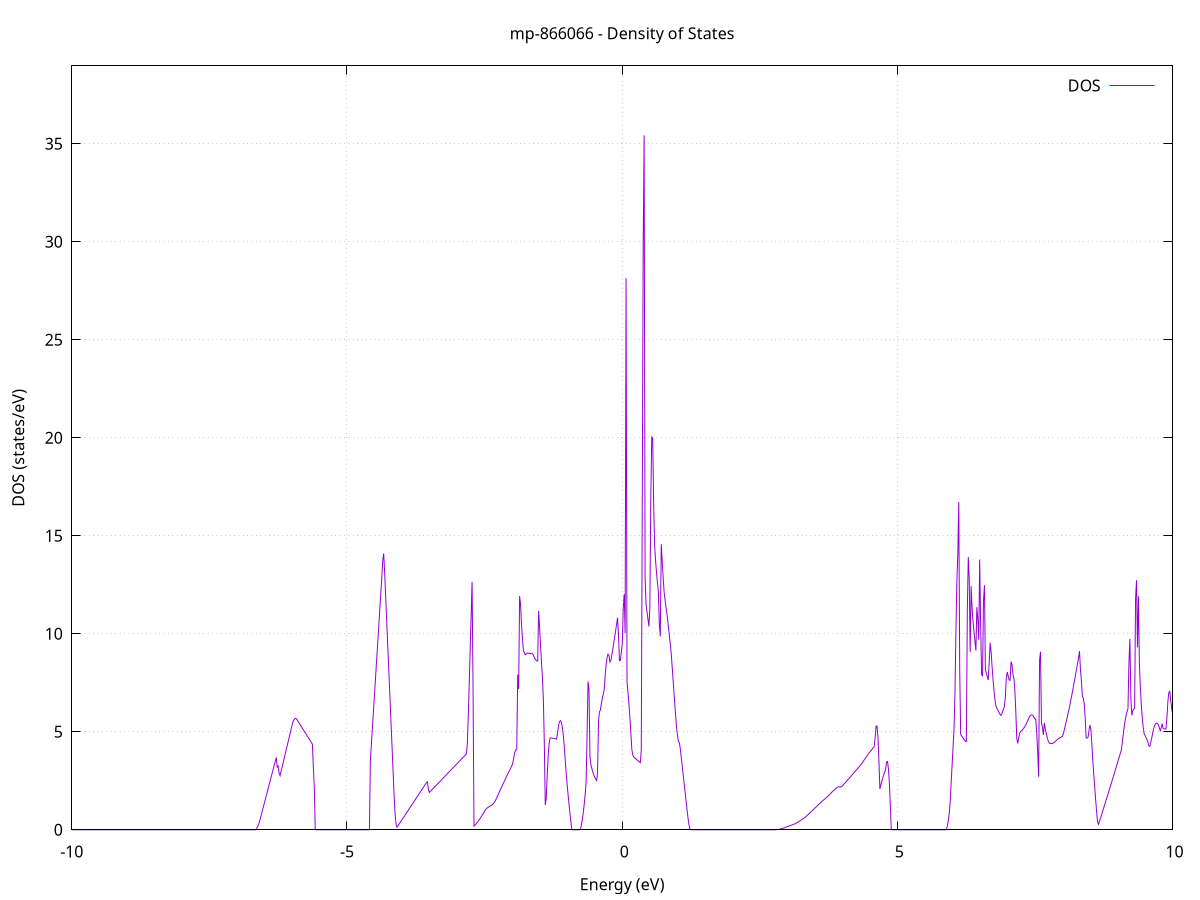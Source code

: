 set title 'mp-866066 - Density of States'
set xlabel 'Energy (eV)'
set ylabel 'DOS (states/eV)'
set grid
set xrange [-10:10]
set yrange [0:38.972]
set xzeroaxis lt -1
set terminal png size 800,600
set output 'mp-866066_dos_gnuplot.png'
plot '-' using 1:2 with lines title 'DOS'
-14.609800 0.000000
-14.592600 0.000000
-14.575300 0.000000
-14.558000 0.000000
-14.540800 0.000000
-14.523500 0.000000
-14.506200 0.000000
-14.488900 0.000000
-14.471700 0.000000
-14.454400 0.000000
-14.437100 0.000000
-14.419900 0.000000
-14.402600 0.000000
-14.385300 0.000000
-14.368000 0.000000
-14.350800 0.000000
-14.333500 0.000000
-14.316200 0.000000
-14.299000 0.000000
-14.281700 0.000000
-14.264400 0.000000
-14.247100 0.000000
-14.229900 0.000000
-14.212600 0.000000
-14.195300 0.000000
-14.178000 0.000000
-14.160800 0.000000
-14.143500 0.000000
-14.126200 0.000000
-14.109000 0.000000
-14.091700 0.000000
-14.074400 0.000000
-14.057100 0.000000
-14.039900 0.000000
-14.022600 0.000000
-14.005300 0.000000
-13.988100 0.000000
-13.970800 0.000000
-13.953500 0.000000
-13.936200 0.000000
-13.919000 0.000000
-13.901700 0.000000
-13.884400 0.000000
-13.867200 0.000000
-13.849900 0.000000
-13.832600 0.000000
-13.815300 0.000000
-13.798100 0.000000
-13.780800 0.000000
-13.763500 0.000000
-13.746200 0.000000
-13.729000 0.000000
-13.711700 0.000000
-13.694400 0.000000
-13.677200 0.000000
-13.659900 0.000000
-13.642600 0.000000
-13.625300 0.000000
-13.608100 0.000000
-13.590800 0.000000
-13.573500 0.000000
-13.556300 0.000000
-13.539000 0.000000
-13.521700 0.000000
-13.504400 0.000000
-13.487200 0.000000
-13.469900 0.000000
-13.452600 0.000000
-13.435300 0.000000
-13.418100 0.000000
-13.400800 0.000000
-13.383500 0.000000
-13.366300 0.000000
-13.349000 0.000000
-13.331700 0.000000
-13.314400 0.000000
-13.297200 0.000000
-13.279900 0.000000
-13.262600 0.000000
-13.245400 0.000000
-13.228100 0.000000
-13.210800 0.000000
-13.193500 0.000000
-13.176300 0.000000
-13.159000 0.000000
-13.141700 0.000000
-13.124500 0.000000
-13.107200 0.000000
-13.089900 0.000000
-13.072600 0.000000
-13.055400 0.000000
-13.038100 0.004600
-13.020800 0.077400
-13.003500 0.191000
-12.986300 0.364800
-12.969000 0.551000
-12.951700 0.737100
-12.934500 0.943000
-12.917200 1.216900
-12.899900 1.528700
-12.882600 1.904900
-12.865400 2.289700
-12.848100 2.674300
-12.830800 3.058600
-12.813600 3.442700
-12.796300 3.826600
-12.779000 4.091300
-12.761700 3.952500
-12.744500 4.000100
-12.727200 3.997700
-12.709900 4.113400
-12.692700 4.192300
-12.675400 4.136300
-12.658100 4.063500
-12.640800 3.724200
-12.623600 3.669800
-12.606300 3.763600
-12.589000 3.857400
-12.571700 3.951300
-12.554500 4.045200
-12.537200 4.139100
-12.519900 4.233100
-12.502700 4.327100
-12.485400 4.421100
-12.468100 4.515200
-12.450800 4.609300
-12.433600 4.703500
-12.416300 4.797700
-12.399000 4.892000
-12.381800 4.986200
-12.364500 5.080600
-12.347200 5.174900
-12.329900 5.269300
-12.312700 5.363700
-12.295400 10.736300
-12.278100 15.709300
-12.260800 11.721000
-12.243600 8.823400
-12.226300 5.765600
-12.209000 13.998700
-12.191800 15.633700
-12.174500 3.584900
-12.157200 0.302900
-12.139900 0.000000
-12.122700 0.000000
-12.105400 0.000000
-12.088100 0.000000
-12.070900 0.000000
-12.053600 0.000000
-12.036300 0.000000
-12.019000 0.000000
-12.001800 0.000000
-11.984500 0.000000
-11.967200 0.000000
-11.950000 0.000000
-11.932700 0.000000
-11.915400 0.000000
-11.898100 0.000000
-11.880900 0.000000
-11.863600 0.000000
-11.846300 0.000000
-11.829000 0.000000
-11.811800 0.000000
-11.794500 0.000000
-11.777200 0.000000
-11.760000 0.000000
-11.742700 0.000000
-11.725400 0.000000
-11.708100 0.000000
-11.690900 0.000000
-11.673600 0.096400
-11.656300 0.566200
-11.639100 1.276500
-11.621800 2.429800
-11.604500 3.586700
-11.587200 4.742900
-11.570000 5.898700
-11.552700 7.053900
-11.535400 8.208500
-11.518200 9.362600
-11.500900 10.516200
-11.483600 7.208400
-11.466300 7.745700
-11.449100 7.305600
-11.431800 3.975800
-11.414500 3.933200
-11.397200 3.890600
-11.380000 3.848000
-11.362700 3.805400
-11.345400 3.762800
-11.328200 3.720200
-11.310900 3.677600
-11.293600 3.635000
-11.276300 3.592300
-11.259100 3.549700
-11.241800 3.507100
-11.224500 3.464400
-11.207300 3.421800
-11.190000 3.379100
-11.172700 3.336500
-11.155400 3.293800
-11.138200 3.251200
-11.120900 3.208500
-11.103600 3.165900
-11.086300 3.123200
-11.069100 3.080500
-11.051800 3.037800
-11.034500 2.995100
-11.017300 2.952500
-11.000000 2.909800
-10.982700 2.867100
-10.965400 2.824400
-10.948200 2.806800
-10.930900 2.815700
-10.913600 2.745100
-10.896400 2.855400
-10.879100 22.797000
-10.861800 26.850600
-10.844500 12.606300
-10.827300 12.908900
-10.810000 13.211300
-10.792700 13.513700
-10.775500 13.816000
-10.758200 14.118200
-10.740900 14.420300
-10.723600 14.470000
-10.706400 14.085000
-10.689100 13.482600
-10.671800 12.380700
-10.654500 11.197100
-10.637300 10.013600
-10.620000 8.830300
-10.602700 7.683800
-10.585500 8.318400
-10.568200 8.221400
-10.550900 8.845100
-10.533600 7.604600
-10.516400 6.364500
-10.499100 5.124800
-10.481800 3.885400
-10.464600 2.646400
-10.447300 1.407800
-10.430000 0.198300
-10.412700 0.000000
-10.395500 0.000000
-10.378200 0.000000
-10.360900 0.000000
-10.343700 0.000000
-10.326400 0.000000
-10.309100 0.000000
-10.291800 0.000000
-10.274600 0.000000
-10.257300 0.000000
-10.240000 0.000000
-10.222700 0.000000
-10.205500 0.000000
-10.188200 0.000000
-10.170900 0.000000
-10.153700 0.000000
-10.136400 0.000000
-10.119100 0.000000
-10.101800 0.000000
-10.084600 0.000000
-10.067300 0.000000
-10.050000 0.000000
-10.032800 0.000000
-10.015500 0.000000
-9.998200 0.000000
-9.980900 0.000000
-9.963700 0.000000
-9.946400 0.000000
-9.929100 0.000000
-9.911900 0.000000
-9.894600 0.000000
-9.877300 0.000000
-9.860000 0.000000
-9.842800 0.000000
-9.825500 0.000000
-9.808200 0.000000
-9.790900 0.000000
-9.773700 0.000000
-9.756400 0.000000
-9.739100 0.000000
-9.721900 0.000000
-9.704600 0.000000
-9.687300 0.000000
-9.670000 0.000000
-9.652800 0.000000
-9.635500 0.000000
-9.618200 0.000000
-9.601000 0.000000
-9.583700 0.000000
-9.566400 0.000000
-9.549100 0.000000
-9.531900 0.000000
-9.514600 0.000000
-9.497300 0.000000
-9.480000 0.000000
-9.462800 0.000000
-9.445500 0.000000
-9.428200 0.000000
-9.411000 0.000000
-9.393700 0.000000
-9.376400 0.000000
-9.359100 0.000000
-9.341900 0.000000
-9.324600 0.000000
-9.307300 0.000000
-9.290100 0.000000
-9.272800 0.000000
-9.255500 0.000000
-9.238200 0.000000
-9.221000 0.000000
-9.203700 0.000000
-9.186400 0.000000
-9.169200 0.000000
-9.151900 0.000000
-9.134600 0.000000
-9.117300 0.000000
-9.100100 0.000000
-9.082800 0.000000
-9.065500 0.000000
-9.048200 0.000000
-9.031000 0.000000
-9.013700 0.000000
-8.996400 0.000000
-8.979200 0.000000
-8.961900 0.000000
-8.944600 0.000000
-8.927300 0.000000
-8.910100 0.000000
-8.892800 0.000000
-8.875500 0.000000
-8.858300 0.000000
-8.841000 0.000000
-8.823700 0.000000
-8.806400 0.000000
-8.789200 0.000000
-8.771900 0.000000
-8.754600 0.000000
-8.737400 0.000000
-8.720100 0.000000
-8.702800 0.000000
-8.685500 0.000000
-8.668300 0.000000
-8.651000 0.000000
-8.633700 0.000000
-8.616400 0.000000
-8.599200 0.000000
-8.581900 0.000000
-8.564600 0.000000
-8.547400 0.000000
-8.530100 0.000000
-8.512800 0.000000
-8.495500 0.000000
-8.478300 0.000000
-8.461000 0.000000
-8.443700 0.000000
-8.426500 0.000000
-8.409200 0.000000
-8.391900 0.000000
-8.374600 0.000000
-8.357400 0.000000
-8.340100 0.000000
-8.322800 0.000000
-8.305500 0.000000
-8.288300 0.000000
-8.271000 0.000000
-8.253700 0.000000
-8.236500 0.000000
-8.219200 0.000000
-8.201900 0.000000
-8.184600 0.000000
-8.167400 0.000000
-8.150100 0.000000
-8.132800 0.000000
-8.115600 0.000000
-8.098300 0.000000
-8.081000 0.000000
-8.063700 0.000000
-8.046500 0.000000
-8.029200 0.000000
-8.011900 0.000000
-7.994700 0.000000
-7.977400 0.000000
-7.960100 0.000000
-7.942800 0.000000
-7.925600 0.000000
-7.908300 0.000000
-7.891000 0.000000
-7.873700 0.000000
-7.856500 0.000000
-7.839200 0.000000
-7.821900 0.000000
-7.804700 0.000000
-7.787400 0.000000
-7.770100 0.000000
-7.752800 0.000000
-7.735600 0.000000
-7.718300 0.000000
-7.701000 0.000000
-7.683800 0.000000
-7.666500 0.000000
-7.649200 0.000000
-7.631900 0.000000
-7.614700 0.000000
-7.597400 0.000000
-7.580100 0.000000
-7.562900 0.000000
-7.545600 0.000000
-7.528300 0.000000
-7.511000 0.000000
-7.493800 0.000000
-7.476500 0.000000
-7.459200 0.000000
-7.441900 0.000000
-7.424700 0.000000
-7.407400 0.000000
-7.390100 0.000000
-7.372900 0.000000
-7.355600 0.000000
-7.338300 0.000000
-7.321000 0.000000
-7.303800 0.000000
-7.286500 0.000000
-7.269200 0.000000
-7.252000 0.000000
-7.234700 0.000000
-7.217400 0.000000
-7.200100 0.000000
-7.182900 0.000000
-7.165600 0.000000
-7.148300 0.000000
-7.131000 0.000000
-7.113800 0.000000
-7.096500 0.000000
-7.079200 0.000000
-7.062000 0.000000
-7.044700 0.000000
-7.027400 0.000000
-7.010100 0.000000
-6.992900 0.000000
-6.975600 0.000000
-6.958300 0.000000
-6.941100 0.000000
-6.923800 0.000000
-6.906500 0.000000
-6.889200 0.000000
-6.872000 0.000000
-6.854700 0.000000
-6.837400 0.000000
-6.820200 0.000000
-6.802900 0.000000
-6.785600 0.000000
-6.768300 0.000000
-6.751100 0.000000
-6.733800 0.000000
-6.716500 0.000000
-6.699200 0.000000
-6.682000 0.000000
-6.664700 0.001100
-6.647400 0.043600
-6.630200 0.128600
-6.612900 0.219400
-6.595600 0.353900
-6.578300 0.533200
-6.561100 0.718800
-6.543800 0.904500
-6.526500 1.090200
-6.509300 1.275900
-6.492000 1.461600
-6.474700 1.647400
-6.457400 1.833100
-6.440200 2.018900
-6.422900 2.204700
-6.405600 2.390600
-6.388400 2.576400
-6.371100 2.762300
-6.353800 2.948100
-6.336500 3.134000
-6.319300 3.320000
-6.302000 3.505900
-6.284700 3.691900
-6.267400 3.199500
-6.250200 3.253000
-6.232900 2.901100
-6.215600 2.765200
-6.198400 2.968400
-6.181100 3.171700
-6.163800 3.374900
-6.146500 3.578200
-6.129300 3.781500
-6.112000 3.984900
-6.094700 4.188200
-6.077500 4.391600
-6.060200 4.594900
-6.042900 4.798300
-6.025600 5.001700
-6.008400 5.205100
-5.991100 5.408500
-5.973800 5.563000
-5.956600 5.633800
-5.939300 5.687600
-5.922000 5.676200
-5.904700 5.602100
-5.887500 5.525100
-5.870200 5.448200
-5.852900 5.371200
-5.835600 5.294200
-5.818400 5.217200
-5.801100 5.140200
-5.783800 5.063300
-5.766600 4.986300
-5.749300 4.909300
-5.732000 4.832300
-5.714700 4.755300
-5.697500 4.678400
-5.680200 4.601400
-5.662900 4.524400
-5.645700 4.447400
-5.628400 4.370500
-5.611100 3.200700
-5.593800 2.192400
-5.576600 0.000000
-5.559300 0.000000
-5.542000 0.000000
-5.524700 0.000000
-5.507500 0.000000
-5.490200 0.000000
-5.472900 0.000000
-5.455700 0.000000
-5.438400 0.000000
-5.421100 0.000000
-5.403800 0.000000
-5.386600 0.000000
-5.369300 0.000000
-5.352000 0.000000
-5.334800 0.000000
-5.317500 0.000000
-5.300200 0.000000
-5.282900 0.000000
-5.265700 0.000000
-5.248400 0.000000
-5.231100 0.000000
-5.213900 0.000000
-5.196600 0.000000
-5.179300 0.000000
-5.162000 0.000000
-5.144800 0.000000
-5.127500 0.000000
-5.110200 0.000000
-5.092900 0.000000
-5.075700 0.000000
-5.058400 0.000000
-5.041100 0.000000
-5.023900 0.000000
-5.006600 0.000000
-4.989300 0.000000
-4.972000 0.000000
-4.954800 0.000000
-4.937500 0.000000
-4.920200 0.000000
-4.903000 0.000000
-4.885700 0.000000
-4.868400 0.000000
-4.851100 0.000000
-4.833900 0.000000
-4.816600 0.000000
-4.799300 0.000000
-4.782100 0.000000
-4.764800 0.000000
-4.747500 0.000000
-4.730200 0.000000
-4.713000 0.000000
-4.695700 0.000000
-4.678400 0.000000
-4.661100 0.000000
-4.643900 0.000000
-4.626600 0.000000
-4.609300 0.000000
-4.592100 0.000000
-4.574800 3.525100
-4.557500 4.304400
-4.540200 5.083700
-4.523000 5.863100
-4.505700 6.642400
-4.488400 7.421700
-4.471200 8.201000
-4.453900 8.980300
-4.436600 9.759500
-4.419300 10.538800
-4.402100 11.318000
-4.384800 12.097300
-4.367500 12.876500
-4.350200 13.712400
-4.333000 14.100400
-4.315700 13.151200
-4.298400 12.007800
-4.281200 10.864500
-4.263900 9.721100
-4.246600 8.577700
-4.229300 7.434300
-4.212100 6.290900
-4.194800 5.147400
-4.177500 4.004000
-4.160300 2.860500
-4.143000 1.717000
-4.125700 0.805700
-4.108400 0.303000
-4.091200 0.125100
-4.073900 0.198700
-4.056600 0.272200
-4.039400 0.345800
-4.022100 0.419300
-4.004800 0.492800
-3.987500 0.566400
-3.970300 0.639900
-3.953000 0.713400
-3.935700 0.787000
-3.918400 0.860500
-3.901200 0.934000
-3.883900 1.007600
-3.866600 1.081100
-3.849400 1.154600
-3.832100 1.228200
-3.814800 1.301700
-3.797500 1.375200
-3.780300 1.448800
-3.763000 1.522300
-3.745700 1.595800
-3.728500 1.669400
-3.711200 1.742900
-3.693900 1.816400
-3.676600 1.889900
-3.659400 1.963500
-3.642100 2.037000
-3.624800 2.110500
-3.607600 2.184100
-3.590300 2.257600
-3.573000 2.331100
-3.555700 2.404600
-3.538500 2.445100
-3.521200 2.071100
-3.503900 1.903200
-3.486600 1.953600
-3.469400 2.004000
-3.452100 2.054300
-3.434800 2.104700
-3.417600 2.155100
-3.400300 2.205400
-3.383000 2.255800
-3.365700 2.306200
-3.348500 2.356500
-3.331200 2.406900
-3.313900 2.457300
-3.296700 2.507700
-3.279400 2.558000
-3.262100 2.608400
-3.244800 2.658800
-3.227600 2.709100
-3.210300 2.759500
-3.193000 2.809900
-3.175700 2.860200
-3.158500 2.910600
-3.141200 2.961000
-3.123900 3.011400
-3.106700 3.061700
-3.089400 3.112100
-3.072100 3.162500
-3.054800 3.212800
-3.037600 3.263200
-3.020300 3.313600
-3.003000 3.363900
-2.985800 3.414300
-2.968500 3.464700
-2.951200 3.515100
-2.933900 3.565400
-2.916700 3.615800
-2.899400 3.666200
-2.882100 3.716500
-2.864900 3.766900
-2.847600 3.817300
-2.830300 3.867600
-2.813000 4.388400
-2.795800 5.766100
-2.778500 7.466400
-2.761200 9.167000
-2.743900 10.905800
-2.726700 12.652200
-2.709400 7.329800
-2.692100 0.182400
-2.674900 0.236200
-2.657600 0.292900
-2.640300 0.352500
-2.623000 0.414900
-2.605800 0.480100
-2.588500 0.548300
-2.571200 0.619200
-2.554000 0.693100
-2.536700 0.769800
-2.519400 0.849300
-2.502100 0.931700
-2.484900 1.019200
-2.467600 1.077500
-2.450300 1.114900
-2.433100 1.149600
-2.415800 1.181500
-2.398500 1.210700
-2.381200 1.237300
-2.364000 1.267800
-2.346700 1.312000
-2.329400 1.374600
-2.312100 1.447000
-2.294900 1.536600
-2.277600 1.639100
-2.260300 1.747300
-2.243100 1.855100
-2.225800 1.962100
-2.208500 2.068400
-2.191200 2.174000
-2.174000 2.278800
-2.156700 2.382800
-2.139400 2.486100
-2.122200 2.588600
-2.104900 2.690400
-2.087600 2.791400
-2.070300 2.891700
-2.053100 2.991200
-2.035800 3.089900
-2.018500 3.187900
-2.001300 3.285200
-1.984000 3.433200
-1.966700 3.739900
-1.949400 3.954600
-1.932200 4.077300
-1.914900 4.107900
-1.897600 7.912900
-1.880300 7.181800
-1.863100 11.925500
-1.845800 11.491000
-1.828500 10.441700
-1.811300 9.794400
-1.794000 9.121300
-1.776700 9.049900
-1.759400 8.923300
-1.742200 8.972200
-1.724900 9.002700
-1.707600 9.014700
-1.690400 9.008400
-1.673100 8.981100
-1.655800 9.010900
-1.638500 8.993300
-1.621300 8.955400
-1.604000 8.845600
-1.586700 8.738300
-1.569400 8.663700
-1.552200 8.622000
-1.534900 8.613100
-1.517600 11.166700
-1.500400 10.328100
-1.483100 9.400800
-1.465800 8.545200
-1.448500 7.784300
-1.431300 6.625500
-1.414000 4.366500
-1.396700 1.272700
-1.379500 1.606000
-1.362200 2.738500
-1.344900 3.719100
-1.327600 4.391200
-1.310400 4.676400
-1.293100 4.682100
-1.275800 4.675200
-1.258600 4.667300
-1.241300 4.658600
-1.224000 4.649100
-1.206700 4.638600
-1.189500 4.627300
-1.172200 4.980600
-1.154900 5.325800
-1.137600 5.521700
-1.120400 5.568400
-1.103100 5.465800
-1.085800 5.213900
-1.068600 4.812700
-1.051300 4.262300
-1.034000 3.562700
-1.016700 2.870700
-0.999500 2.310900
-0.982200 1.781700
-0.964900 1.283200
-0.947700 0.815300
-0.930400 0.378000
-0.913100 0.000000
-0.895800 0.000000
-0.878600 0.000000
-0.861300 0.000000
-0.844000 0.000000
-0.826800 0.000000
-0.809500 0.000000
-0.792200 0.000000
-0.774900 0.000000
-0.757700 0.030400
-0.740400 0.239700
-0.723100 0.524800
-0.705800 0.885800
-0.688600 1.322600
-0.671300 1.835400
-0.654000 2.424000
-0.636800 4.932800
-0.619500 7.561600
-0.602200 7.161300
-0.584900 3.731800
-0.567700 3.318100
-0.550400 3.122500
-0.533100 2.951300
-0.515900 2.804400
-0.498600 2.681800
-0.481300 2.583600
-0.464000 2.509700
-0.446800 2.908300
-0.429500 5.528500
-0.412200 6.018800
-0.394900 6.106100
-0.377700 6.436900
-0.360400 6.705000
-0.343100 6.910400
-0.325900 7.138800
-0.308600 7.858900
-0.291300 8.411600
-0.274000 8.792900
-0.256800 8.960600
-0.239500 8.883900
-0.222200 8.562800
-0.205000 8.645400
-0.187700 8.923500
-0.170400 9.212400
-0.153100 9.512100
-0.135900 9.822500
-0.118600 10.143700
-0.101300 10.475700
-0.084100 10.818400
-0.066800 10.002900
-0.049500 8.625900
-0.032200 8.647900
-0.015000 9.067200
0.002300 9.486200
0.019600 11.253700
0.036900 12.017000
0.054100 10.025500
0.071400 28.147100
0.088700 7.516000
0.105900 7.029800
0.123200 6.442300
0.140500 5.753400
0.157800 4.963200
0.175000 4.135000
0.192300 3.822300
0.209600 3.713600
0.226800 3.671900
0.244100 3.630300
0.261400 3.588600
0.278700 3.546900
0.295900 3.505200
0.313200 3.463400
0.330500 3.421700
0.347700 4.061600
0.365000 16.091100
0.382300 29.875800
0.399600 35.429300
0.416800 12.950800
0.434100 11.489400
0.451400 11.126000
0.468700 10.750700
0.485900 10.372900
0.503200 11.327600
0.520500 16.903900
0.537700 20.032300
0.555000 19.970900
0.572300 16.704700
0.589600 14.552700
0.606800 13.755000
0.624100 13.121800
0.641400 12.620700
0.658600 12.132100
0.675900 10.488900
0.693200 9.868000
0.710500 14.567300
0.727700 13.724300
0.745000 12.878200
0.762300 12.145800
0.779600 11.727800
0.796800 11.358600
0.814100 11.008800
0.831400 10.604700
0.848600 10.139200
0.865900 9.710200
0.883200 9.261000
0.900500 8.653300
0.917700 7.971500
0.935000 7.284400
0.952300 6.592200
0.969500 5.907100
0.986800 5.304700
1.004100 4.839200
1.021400 4.526300
1.038600 4.449400
1.055900 4.149800
1.073200 3.713400
1.090400 3.276400
1.107700 2.838900
1.125000 2.400800
1.142300 1.962100
1.159500 1.522900
1.176800 1.083000
1.194100 0.662500
1.211400 0.309700
1.228600 0.065200
1.245900 0.000000
1.263200 0.000000
1.280400 0.000000
1.297700 0.000000
1.315000 0.000000
1.332300 0.000000
1.349500 0.000000
1.366800 0.000000
1.384100 0.000000
1.401300 0.000000
1.418600 0.000000
1.435900 0.000000
1.453200 0.000000
1.470400 0.000000
1.487700 0.000000
1.505000 0.000000
1.522200 0.000000
1.539500 0.000000
1.556800 0.000000
1.574100 0.000000
1.591300 0.000000
1.608600 0.000000
1.625900 0.000000
1.643200 0.000000
1.660400 0.000000
1.677700 0.000000
1.695000 0.000000
1.712200 0.000000
1.729500 0.000000
1.746800 0.000000
1.764100 0.000000
1.781300 0.000000
1.798600 0.000000
1.815900 0.000000
1.833100 0.000000
1.850400 0.000000
1.867700 0.000000
1.885000 0.000000
1.902200 0.000000
1.919500 0.000000
1.936800 0.000000
1.954100 0.000000
1.971300 0.000000
1.988600 0.000000
2.005900 0.000000
2.023100 0.000000
2.040400 0.000000
2.057700 0.000000
2.075000 0.000000
2.092200 0.000000
2.109500 0.000000
2.126800 0.000000
2.144000 0.000000
2.161300 0.000000
2.178600 0.000000
2.195900 0.000000
2.213100 0.000000
2.230400 0.000000
2.247700 0.000000
2.264900 0.000000
2.282200 0.000000
2.299500 0.000000
2.316800 0.000000
2.334000 0.000000
2.351300 0.000000
2.368600 0.000000
2.385900 0.000000
2.403100 0.000000
2.420400 0.000000
2.437700 0.000000
2.454900 0.000000
2.472200 0.000000
2.489500 0.000000
2.506800 0.000000
2.524000 0.000000
2.541300 0.000000
2.558600 0.000000
2.575800 0.000000
2.593100 0.000000
2.610400 0.000000
2.627700 0.000000
2.644900 0.000000
2.662200 0.000000
2.679500 0.000000
2.696700 0.000000
2.714000 0.000000
2.731300 0.000000
2.748600 0.000000
2.765800 0.000000
2.783100 0.000000
2.800400 0.003900
2.817700 0.010000
2.834900 0.017400
2.852200 0.026100
2.869500 0.036100
2.886700 0.047300
2.904000 0.059900
2.921300 0.076200
2.938600 0.094200
2.955800 0.112200
2.973100 0.130200
2.990400 0.148200
3.007600 0.166200
3.024900 0.184200
3.042200 0.202200
3.059500 0.220200
3.076700 0.238200
3.094000 0.256200
3.111300 0.274300
3.128500 0.292300
3.145800 0.314600
3.163100 0.341000
3.180400 0.368400
3.197600 0.397000
3.214900 0.426600
3.232200 0.457300
3.249500 0.489100
3.266700 0.521900
3.284000 0.555800
3.301300 0.590800
3.318500 0.626800
3.335800 0.663900
3.353100 0.705200
3.370400 0.751400
3.387600 0.797600
3.404900 0.843900
3.422200 0.890200
3.439400 0.936600
3.456700 0.983100
3.474000 1.029600
3.491300 1.076200
3.508500 1.122800
3.525800 1.169500
3.543100 1.216200
3.560400 1.263000
3.577600 1.309900
3.594900 1.356800
3.612200 1.403800
3.629400 1.450900
3.646700 1.490300
3.664000 1.526100
3.681300 1.566900
3.698500 1.609500
3.715800 1.652900
3.733100 1.696800
3.750300 1.741200
3.767600 1.786200
3.784900 1.836800
3.802200 1.894300
3.819400 1.942600
3.836700 1.988800
3.854000 2.034300
3.871200 2.079100
3.888500 2.123200
3.905800 2.161100
3.923100 2.184400
3.940300 2.192900
3.957600 2.187700
3.974900 2.187000
3.992200 2.204600
4.009400 2.259700
4.026700 2.314800
4.044000 2.370000
4.061200 2.425200
4.078500 2.480500
4.095800 2.535700
4.113100 2.591000
4.130300 2.646400
4.147600 2.701800
4.164900 2.757200
4.182100 2.812600
4.199400 2.868100
4.216700 2.923600
4.234000 2.979200
4.251200 3.034800
4.268500 3.090400
4.285800 3.146100
4.303000 3.201800
4.320300 3.257500
4.337600 3.313300
4.354900 3.383800
4.372100 3.456400
4.389400 3.528200
4.406700 3.599400
4.424000 3.669800
4.441200 3.739600
4.458500 3.808700
4.475800 3.877100
4.493000 3.938700
4.510300 3.999400
4.527600 4.060400
4.544900 4.121700
4.562100 4.183300
4.579400 4.245100
4.596700 4.691800
4.613900 5.288300
4.631200 5.292300
4.648500 4.703700
4.665800 3.522500
4.683000 2.084700
4.700300 2.280900
4.717600 2.464700
4.734900 2.636100
4.752100 2.795000
4.769400 2.941500
4.786700 3.075600
4.803900 3.464600
4.821200 3.481700
4.838500 3.116600
4.855800 2.369300
4.873000 1.239700
4.890300 0.000000
4.907600 0.000000
4.924800 0.000000
4.942100 0.000000
4.959400 0.000000
4.976700 0.000000
4.993900 0.000000
5.011200 0.000000
5.028500 0.000000
5.045700 0.000000
5.063000 0.000000
5.080300 0.000000
5.097600 0.000000
5.114800 0.000000
5.132100 0.000000
5.149400 0.000000
5.166700 0.000000
5.183900 0.000000
5.201200 0.000000
5.218500 0.000000
5.235700 0.000000
5.253000 0.000000
5.270300 0.000000
5.287600 0.000000
5.304800 0.000000
5.322100 0.000000
5.339400 0.000000
5.356600 0.000000
5.373900 0.000000
5.391200 0.000000
5.408500 0.000000
5.425700 0.000000
5.443000 0.000000
5.460300 0.000000
5.477500 0.000000
5.494800 0.000000
5.512100 0.000000
5.529400 0.000000
5.546600 0.000000
5.563900 0.000000
5.581200 0.000000
5.598500 0.000000
5.615700 0.000000
5.633000 0.000000
5.650300 0.000000
5.667500 0.000000
5.684800 0.000000
5.702100 0.000000
5.719400 0.000000
5.736600 0.000000
5.753900 0.000000
5.771200 0.000000
5.788400 0.000000
5.805700 0.000000
5.823000 0.000000
5.840300 0.000000
5.857500 0.000000
5.874800 0.000000
5.892100 0.016800
5.909400 0.193400
5.926600 0.470200
5.943900 0.847200
5.961200 1.482900
5.978400 2.408300
5.995700 3.322400
6.013000 4.225200
6.030300 5.143500
6.047500 6.996100
6.064800 10.109000
6.082100 12.676400
6.099300 14.117400
6.116600 16.717900
6.133900 8.086500
6.151200 4.858800
6.168400 4.789300
6.185700 4.719800
6.203000 4.650500
6.220200 4.581300
6.237500 4.512300
6.254800 4.497100
6.272100 11.224900
6.289300 13.918600
6.306600 12.802300
6.323900 9.059800
6.341200 12.427900
6.358400 11.313400
6.375700 10.625000
6.393000 10.120600
6.410200 9.625600
6.427500 9.139800
6.444800 11.357000
6.462100 10.762400
6.479300 9.697600
6.496600 13.785100
6.513900 10.517400
6.531100 7.920700
6.548400 7.834900
6.565700 11.662500
6.583000 12.481000
6.600200 8.184900
6.617500 7.995600
6.634800 7.813600
6.652000 7.639100
6.669300 8.499400
6.686600 9.540100
6.703900 9.091800
6.721100 8.346900
6.738400 7.691300
6.755700 7.125100
6.773000 6.648200
6.790200 6.333600
6.807500 6.207600
6.824800 6.108600
6.842000 6.014300
6.859300 5.924800
6.876600 5.840000
6.893900 5.866200
6.911100 6.012800
6.928400 6.158600
6.945700 6.303500
6.962900 6.754600
6.980200 7.751900
6.997500 8.050200
7.014800 7.840100
7.032000 7.634500
7.049300 7.625600
7.066600 8.582800
7.083800 8.414500
7.101100 7.920600
7.118400 7.731300
7.135700 7.111500
7.152900 6.030200
7.170200 4.678100
7.187500 4.407500
7.204800 4.675200
7.222000 4.932200
7.239300 5.004400
7.256600 5.047900
7.273800 5.100600
7.291100 5.162400
7.308400 5.233200
7.325700 5.313200
7.342900 5.402200
7.360200 5.500400
7.377500 5.607600
7.394700 5.721400
7.412000 5.807200
7.429300 5.854300
7.446600 5.862700
7.463800 5.832400
7.481100 5.763300
7.498400 5.655600
7.515700 5.647200
7.532900 4.943600
7.550200 3.986900
7.567500 2.702400
7.584700 8.658200
7.602000 9.084800
7.619300 5.437200
7.636600 5.244400
7.653800 4.842200
7.671100 5.454200
7.688400 5.160300
7.705600 4.928900
7.722900 4.717400
7.740200 4.541300
7.757500 4.439200
7.774700 4.406000
7.792000 4.393300
7.809300 4.400200
7.826500 4.413500
7.843800 4.440300
7.861100 4.477500
7.878400 4.528200
7.895600 4.574300
7.912900 4.615700
7.930200 4.652400
7.947500 4.684500
7.964700 4.711900
7.982000 4.734600
7.999300 4.754300
8.016500 4.893600
8.033800 5.096800
8.051100 5.302700
8.068400 5.511400
8.085600 5.722800
8.102900 5.937000
8.120200 6.154000
8.137400 6.385700
8.154700 6.641000
8.172000 6.897400
8.189300 7.154800
8.206500 7.413300
8.223800 7.672900
8.241100 7.946600
8.258300 8.221400
8.275600 8.493000
8.292900 8.777700
8.310200 9.117100
8.327400 8.180400
8.344700 7.590700
8.362000 6.818200
8.379300 6.721600
8.396500 6.423400
8.413800 5.677200
8.431100 4.682200
8.448300 4.676800
8.465600 4.721400
8.482900 5.048800
8.500200 5.349500
8.517400 5.126700
8.534700 4.380400
8.552000 3.516700
8.569200 2.832200
8.586500 2.162700
8.603800 1.524300
8.621100 0.933900
8.638300 0.395300
8.655600 0.276700
8.672900 0.427200
8.690200 0.581000
8.707400 0.735200
8.724700 0.889800
8.742000 1.044900
8.759200 1.200300
8.776500 1.356200
8.793800 1.512400
8.811100 1.669100
8.828300 1.826300
8.845600 1.983800
8.862900 2.141700
8.880100 2.300100
8.897400 2.458900
8.914700 2.618100
8.932000 2.777700
8.949200 2.937700
8.966500 3.098100
8.983800 3.259000
9.001000 3.420300
9.018300 3.582000
9.035600 3.744100
9.052900 3.906600
9.070100 4.069500
9.087400 4.438100
9.104700 4.865400
9.122000 5.237700
9.139200 5.555100
9.156500 5.817400
9.173800 6.024700
9.191000 6.177000
9.208300 8.490500
9.225600 9.736400
9.242900 6.787800
9.260100 5.837500
9.277400 6.067800
9.294700 6.149800
9.311900 6.195500
9.329200 11.826700
9.346500 12.729700
9.363800 9.303300
9.381000 11.915600
9.398300 8.461500
9.415600 7.291600
9.432800 6.423800
9.450100 5.740400
9.467400 5.232300
9.484700 4.899300
9.501900 4.802800
9.519200 4.709500
9.536500 4.590600
9.553800 4.446300
9.571000 4.276400
9.588300 4.264300
9.605600 4.481900
9.622800 4.678200
9.640100 4.942600
9.657400 5.152500
9.674700 5.305500
9.691900 5.401600
9.709200 5.440900
9.726500 5.423200
9.743700 5.348700
9.761000 5.217300
9.778300 5.029000
9.795600 5.207000
9.812800 5.414000
9.830100 5.177900
9.847400 5.150700
9.864700 5.140400
9.881900 5.146900
9.899200 5.750100
9.916500 6.562300
9.933700 7.004600
9.951000 7.061400
9.968300 6.593800
9.985600 6.193500
10.002800 5.860500
10.020100 5.582200
10.037400 5.290200
10.054600 4.993100
10.071900 4.676900
10.089200 4.335200
10.106500 4.082100
10.123700 4.074200
10.141000 4.054600
10.158300 4.823700
10.175500 5.059000
10.192800 5.285300
10.210100 5.502800
10.227400 5.711300
10.244600 5.910800
10.261900 6.252100
10.279200 6.431300
10.296500 6.458000
10.313700 6.473400
10.331000 6.503000
10.348300 6.505100
10.365500 6.495800
10.382800 6.537700
10.400100 6.667100
10.417400 6.800800
10.434600 6.939000
10.451900 7.081600
10.469200 10.968900
10.486400 8.365900
10.503700 6.813200
10.521000 15.133100
10.538300 7.242300
10.555500 5.858300
10.572800 4.761600
10.590100 3.948100
10.607300 3.321100
10.624600 3.270300
10.641900 3.486800
10.659200 3.927400
10.676400 4.532100
10.693700 4.974600
10.711000 5.255100
10.728300 5.389900
10.745500 5.501400
10.762800 5.614500
10.780100 5.729200
10.797300 5.845500
10.814600 5.963300
10.831900 6.330900
10.849200 7.184700
10.866400 7.176300
10.883700 7.127600
10.901000 7.425600
10.918200 7.683500
10.935500 7.914500
10.952800 8.055900
10.970100 8.112200
10.987300 8.128600
11.004600 9.237200
11.021900 10.012100
11.039100 10.511800
11.056400 10.746800
11.073700 10.847600
11.091000 10.670200
11.108200 10.681900
11.125500 10.287600
11.142800 9.944100
11.160100 10.004800
11.177300 9.992800
11.194600 9.969200
11.211900 9.938000
11.229100 9.894300
11.246400 10.079100
11.263700 10.317700
11.281000 9.996200
11.298200 9.093400
11.315500 7.586900
11.332800 6.261000
11.350000 6.396000
11.367300 6.519500
11.384600 6.631500
11.401900 6.731900
11.419100 7.788300
11.436400 9.131300
11.453700 9.711000
11.471000 9.527300
11.488200 8.580300
11.505500 6.898300
11.522800 5.010300
11.540000 4.483900
11.557300 7.296000
11.574600 10.582500
11.591900 9.526600
11.609100 6.950600
11.626400 4.847900
11.643700 4.759700
11.660900 4.795200
11.678200 4.818700
11.695500 4.793900
11.712800 4.708700
11.730000 4.598100
11.747300 4.462300
11.764600 4.301100
11.781800 4.174100
11.799100 4.251300
11.816400 4.263300
11.833700 4.320000
11.850900 4.352700
11.868200 4.350900
11.885500 4.314500
11.902800 3.811800
11.920000 3.095500
11.937300 3.074400
11.954600 3.118900
11.971800 3.179500
11.989100 3.244300
12.006400 3.310300
12.023700 3.377400
12.040900 3.445600
12.058200 3.515100
12.075500 3.585600
12.092700 3.657400
12.110000 3.751600
12.127300 3.848900
12.144600 3.943300
12.161800 4.034200
12.179100 4.124500
12.196400 4.250300
12.213600 4.377100
12.230900 4.516700
12.248200 4.687300
12.265500 4.875400
12.282700 5.050600
12.300000 5.240500
12.317300 5.444900
12.334600 5.601300
12.351800 5.672600
12.369100 5.729000
12.386400 5.770600
12.403600 5.797200
12.420900 5.840800
12.438200 5.919900
12.455500 5.974100
12.472700 6.008800
12.490000 6.071300
12.507300 6.203600
12.524500 6.282300
12.541800 6.307600
12.559100 6.279300
12.576400 6.259100
12.593600 6.364500
12.610900 6.501700
12.628200 6.631100
12.645500 6.753900
12.662700 6.870100
12.680000 6.979600
12.697300 7.063800
12.714500 7.095900
12.731800 7.122600
12.749100 7.166800
12.766400 7.302700
12.783600 9.035300
12.800900 6.803200
12.818200 7.377100
12.835400 7.733200
12.852700 7.871500
12.870000 7.791900
12.887300 7.494600
12.904500 6.982800
12.921800 6.617100
12.939100 6.305500
12.956300 6.103600
12.973600 5.941400
12.990900 5.808000
13.008200 5.703400
13.025400 7.539400
13.042700 9.943300
13.060000 10.867900
13.077300 10.313000
13.094500 9.089500
13.111800 8.128900
13.129100 7.122900
13.146300 6.074300
13.163600 5.076900
13.180900 4.748700
13.198200 4.908400
13.215400 5.201800
13.232700 5.425900
13.250000 6.135400
13.267200 8.033500
13.284500 10.577000
13.301800 19.265600
13.319100 7.815200
13.336300 7.180300
13.353600 7.000600
13.370900 6.877000
13.388100 6.809600
13.405400 6.798200
13.422700 6.843000
13.440000 6.944000
13.457200 7.087800
13.474500 7.218800
13.491800 7.334400
13.509100 7.434700
13.526300 7.520300
13.543600 10.199400
13.560900 12.106000
13.578100 8.702400
13.595400 6.212400
13.612700 4.096100
13.630000 3.963400
13.647200 4.565300
13.664500 7.116700
13.681800 10.686100
13.699000 20.058200
13.716300 8.351700
13.733600 5.633200
13.750900 4.198600
13.768100 3.687100
13.785400 3.236800
13.802700 2.810200
13.820000 2.407300
13.837200 2.261400
13.854500 11.127500
13.871800 7.229900
13.889000 7.141200
13.906300 7.080900
13.923600 7.123000
13.940900 7.306300
13.958100 7.549100
13.975400 7.531100
13.992700 7.162000
14.009900 6.901600
14.027200 6.749900
14.044500 6.733700
14.061800 5.611600
14.079000 3.982500
14.096300 3.656100
14.113600 3.385600
14.130800 3.171200
14.148100 3.012800
14.165400 3.050000
14.182700 3.233400
14.199900 3.429600
14.217200 3.130300
14.234500 2.598000
14.251800 3.032600
14.269000 3.464800
14.286300 3.894400
14.303600 4.321600
14.320800 4.746300
14.338100 5.168500
14.355400 5.600900
14.372700 6.064700
14.389900 6.633300
14.407200 6.274300
14.424500 6.350600
14.441700 6.311200
14.459000 6.282600
14.476300 6.238000
14.493600 6.179000
14.510800 6.099200
14.528100 5.998500
14.545400 5.877100
14.562600 5.734800
14.579900 5.571700
14.597200 5.387800
14.614500 5.342600
14.631700 5.407900
14.649000 5.619000
14.666300 5.775500
14.683600 5.870900
14.700800 5.905100
14.718100 5.878200
14.735400 5.920900
14.752600 6.489000
14.769900 7.405600
14.787200 7.920000
14.804500 8.032300
14.821700 7.742500
14.839000 7.050500
14.856300 6.380700
14.873500 6.602800
14.890800 6.730400
14.908100 6.771500
14.925400 6.725900
14.942600 6.593800
14.959900 6.375000
14.977200 6.069700
14.994500 5.677800
15.011700 5.212400
15.029000 4.665100
15.046300 4.346500
15.063500 4.240200
15.080800 4.423900
15.098100 4.916600
15.115400 5.496600
15.132600 6.127500
15.149900 6.807600
15.167200 7.536700
15.184400 8.314900
15.201700 4.734500
15.219000 4.783800
15.236300 4.836100
15.253500 4.891300
15.270800 4.949500
15.288100 5.058900
15.305300 5.285900
15.322600 5.537100
15.339900 5.806300
15.357200 6.061000
15.374400 6.260500
15.391700 6.404800
15.409000 6.493700
15.426300 6.528400
15.443500 6.511700
15.460800 6.440000
15.478100 6.295200
15.495300 6.051600
15.512600 5.474900
15.529900 4.936500
15.547200 4.884500
15.564400 5.335200
15.581700 6.321400
15.599000 7.129800
15.616200 7.760400
15.633500 7.921800
15.650800 7.935800
15.668100 7.833000
15.685300 7.841100
15.702600 7.744400
15.719900 7.675200
15.737100 7.551200
15.754400 7.357600
15.771700 10.109500
15.789000 12.332100
15.806200 6.728000
15.823500 6.385300
15.840800 6.346100
15.858100 6.403200
15.875300 6.562700
15.892600 12.496600
15.909900 8.624900
15.927100 8.794300
15.944400 9.073700
15.961700 8.408900
15.979000 6.067200
15.996200 4.020400
16.013500 3.910300
16.030800 3.792700
16.048000 3.667600
16.065300 3.534900
16.082600 4.021200
16.099900 4.598700
16.117100 5.134000
16.134400 5.606200
16.151700 6.015400
16.168900 6.361600
16.186200 6.644700
16.203500 6.864800
16.220800 7.117300
16.238000 8.104000
16.255300 7.422500
16.272600 7.013100
16.289900 9.130500
16.307100 11.702700
16.324400 12.175200
16.341700 10.548100
16.358900 9.332100
16.376200 8.860300
16.393500 8.419800
16.410800 7.947000
16.428000 7.181600
16.445300 6.334500
16.462600 5.423700
16.479800 4.929900
16.497100 4.554600
16.514400 4.253900
16.531700 4.019700
16.548900 4.200500
16.566200 4.658400
16.583500 5.051500
16.600800 5.379900
16.618000 5.630400
16.635300 5.853500
16.652600 6.009800
16.669800 6.050700
16.687100 5.971100
16.704400 6.097200
16.721700 6.173300
16.738900 7.740700
16.756200 9.617700
16.773500 10.623100
16.790700 10.878900
16.808000 10.418700
16.825300 9.448800
16.842600 9.376500
16.859800 9.477700
16.877100 9.830700
16.894400 10.186600
16.911600 10.525000
16.928900 10.719000
16.946200 10.876300
16.963500 11.788100
16.980700 12.664200
16.998000 13.384700
17.015300 13.861000
17.032600 13.975400
17.049800 12.216700
17.067100 11.014200
17.084400 10.784800
17.101600 10.527600
17.118900 9.756500
17.136200 8.995200
17.153500 8.401400
17.170700 7.968000
17.188000 7.630100
17.205300 7.880500
17.222500 8.157800
17.239800 8.460800
17.257100 8.315400
17.274400 6.707100
17.291600 5.502100
17.308900 5.068800
17.326200 4.838900
17.343400 4.655000
17.360700 4.491400
17.378000 4.385100
17.395300 4.310200
17.412500 4.243200
17.429800 4.184000
17.447100 4.132600
17.464400 4.089000
17.481600 4.046600
17.498900 3.982400
17.516200 3.894500
17.533400 3.852500
17.550700 3.870100
17.568000 3.823400
17.585300 3.818600
17.602500 3.805100
17.619800 3.752700
17.637100 3.661500
17.654300 3.531500
17.671600 3.362600
17.688900 3.154900
17.706200 2.937700
17.723400 2.767700
17.740700 2.646400
17.758000 2.540400
17.775300 2.432100
17.792500 2.322900
17.809800 2.212700
17.827100 2.101600
17.844300 1.989500
17.861600 1.876400
17.878900 1.762400
17.896200 1.647400
17.913400 1.531400
17.930700 1.415500
17.948000 1.317600
17.965200 1.217400
17.982500 1.114900
17.999800 1.010100
18.017100 0.903100
18.034300 0.793800
18.051600 0.682200
18.068900 0.568300
18.086100 0.452200
18.103400 0.384600
18.120700 0.342400
18.138000 0.302500
18.155200 0.265100
18.172500 0.230000
18.189800 0.197300
18.207100 0.166900
18.224300 0.139000
18.241600 0.113400
18.258900 0.090200
18.276100 0.069300
18.293400 0.050800
18.310700 0.034700
18.328000 0.021000
18.345200 0.009700
18.362500 0.000700
18.379800 0.000000
18.397000 0.000000
18.414300 0.000000
18.431600 0.000000
18.448900 0.000000
18.466100 0.000000
18.483400 0.000000
18.500700 0.000000
18.517900 0.000000
18.535200 0.000000
18.552500 0.000000
18.569800 0.000000
18.587000 0.000000
18.604300 0.000000
18.621600 0.000000
18.638900 0.000000
18.656100 0.000000
18.673400 0.000000
18.690700 0.000000
18.707900 0.000000
18.725200 0.000000
18.742500 0.000000
18.759800 0.000000
18.777000 0.000000
18.794300 0.000000
18.811600 0.000000
18.828800 0.000000
18.846100 0.000000
18.863400 0.000000
18.880700 0.000000
18.897900 0.000000
18.915200 0.000000
18.932500 0.000000
18.949800 0.000000
18.967000 0.000000
18.984300 0.000000
19.001600 0.000000
19.018800 0.000000
19.036100 0.000000
19.053400 0.000000
19.070700 0.000000
19.087900 0.000000
19.105200 0.000000
19.122500 0.000000
19.139700 0.000000
19.157000 0.000000
19.174300 0.000000
19.191600 0.000000
19.208800 0.000000
19.226100 0.000000
19.243400 0.000000
19.260600 0.000000
19.277900 0.000000
19.295200 0.000000
19.312500 0.000000
19.329700 0.000000
19.347000 0.000000
19.364300 0.000000
19.381600 0.000000
19.398800 0.000000
19.416100 0.000000
19.433400 0.000000
19.450600 0.000000
19.467900 0.000000
19.485200 0.000000
19.502500 0.000000
19.519700 0.000000
19.537000 0.000000
19.554300 0.000000
19.571500 0.000000
19.588800 0.000000
19.606100 0.000000
19.623400 0.000000
19.640600 0.000000
19.657900 0.000000
19.675200 0.000000
19.692400 0.000000
19.709700 0.000000
19.727000 0.000000
19.744300 0.000000
19.761500 0.000000
19.778800 0.000000
19.796100 0.000000
19.813400 0.000000
19.830600 0.000000
19.847900 0.000000
19.865200 0.000000
19.882400 0.000000
19.899700 0.000000
19.917000 0.000000
19.934300 0.000000
e
